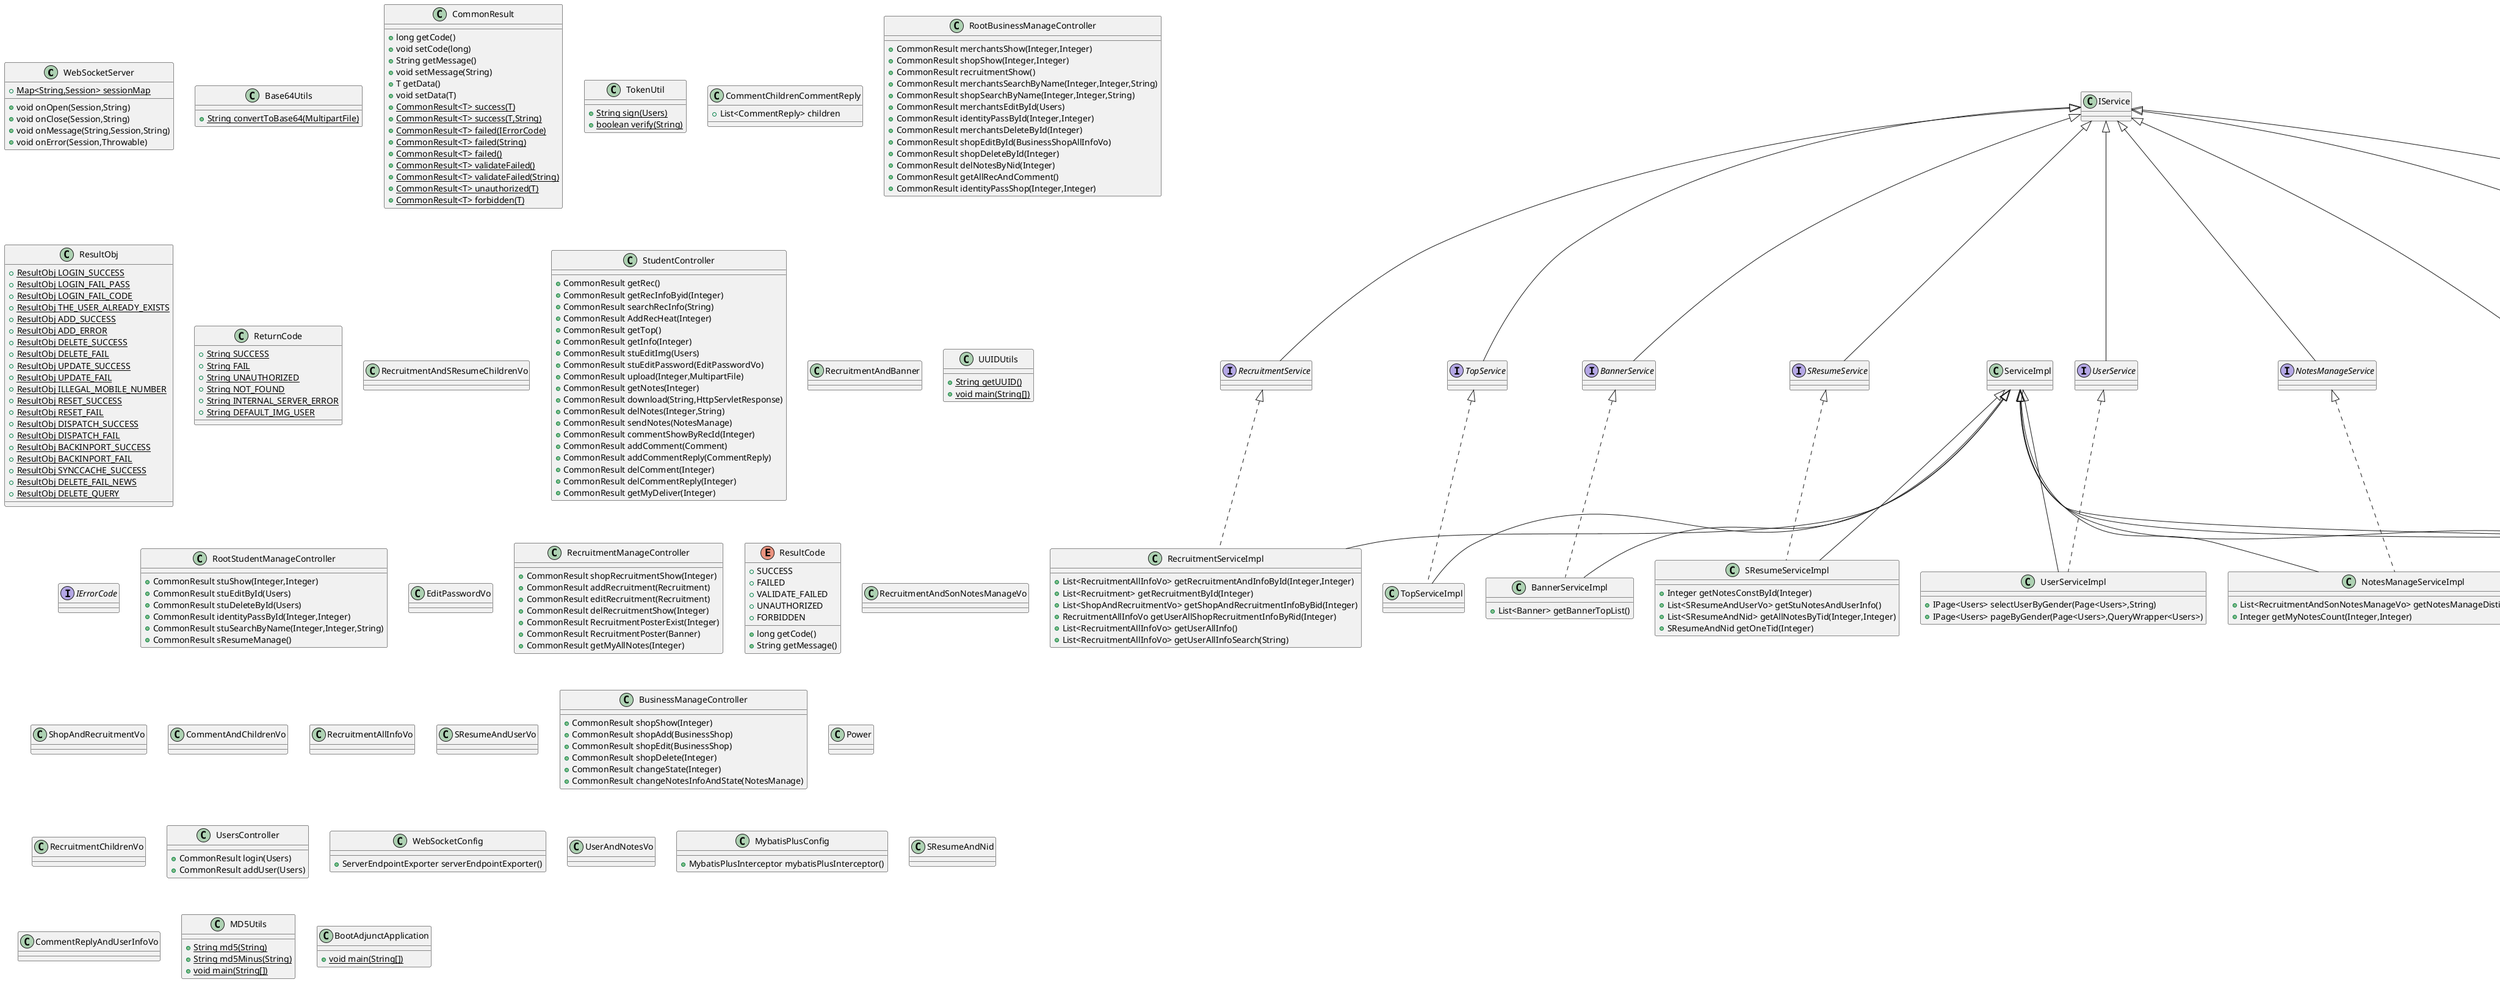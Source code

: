 @startuml
class WebSocketServer {
+ {static} Map<String,Session> sessionMap
+ void onOpen(Session,String)
+ void onClose(Session,String)
+ void onMessage(String,Session,String)
+ void onError(Session,Throwable)
}


class Base64Utils {
+ {static} String convertToBase64(MultipartFile)
}

class CommonResult {
+ long getCode()
+ void setCode(long)
+ String getMessage()
+ void setMessage(String)
+ T getData()
+ void setData(T)
+ {static} CommonResult<T> success(T)
+ {static} CommonResult<T> success(T,String)
+ {static} CommonResult<T> failed(IErrorCode)
+ {static} CommonResult<T> failed(String)
+ {static} CommonResult<T> failed()
+ {static} CommonResult<T> validateFailed()
+ {static} CommonResult<T> validateFailed(String)
+ {static} CommonResult<T> unauthorized(T)
+ {static} CommonResult<T> forbidden(T)
}

class TokenUtil {
+ {static} String sign(Users)
+ {static} boolean verify(String)
}

interface BannerService {
}
class CommentChildrenCommentReply {
+ List<CommentReply> children
}

class RootBusinessManageController {
+ CommonResult merchantsShow(Integer,Integer)
+ CommonResult shopShow(Integer,Integer)
+ CommonResult recruitmentShow()
+ CommonResult merchantsSearchByName(Integer,Integer,String)
+ CommonResult shopSearchByName(Integer,Integer,String)
+ CommonResult merchantsEditById(Users)
+ CommonResult identityPassById(Integer,Integer)
+ CommonResult merchantsDeleteById(Integer)
+ CommonResult shopEditById(BusinessShopAllInfoVo)
+ CommonResult shopDeleteById(Integer)
+ CommonResult delNotesByNid(Integer)
+ CommonResult getAllRecAndComment()
+ CommonResult identityPassShop(Integer,Integer)
}

class ResultObj {
+ {static} ResultObj LOGIN_SUCCESS
+ {static} ResultObj LOGIN_FAIL_PASS
+ {static} ResultObj LOGIN_FAIL_CODE
+ {static} ResultObj THE_USER_ALREADY_EXISTS
+ {static} ResultObj ADD_SUCCESS
+ {static} ResultObj ADD_ERROR
+ {static} ResultObj DELETE_SUCCESS
+ {static} ResultObj DELETE_FAIL
+ {static} ResultObj UPDATE_SUCCESS
+ {static} ResultObj UPDATE_FAIL
+ {static} ResultObj ILLEGAL_MOBILE_NUMBER
+ {static} ResultObj RESET_SUCCESS
+ {static} ResultObj RESET_FAIL
+ {static} ResultObj DISPATCH_SUCCESS
+ {static} ResultObj DISPATCH_FAIL
+ {static} ResultObj BACKINPORT_SUCCESS
+ {static} ResultObj BACKINPORT_FAIL
+ {static} ResultObj SYNCCACHE_SUCCESS
+ {static} ResultObj DELETE_FAIL_NEWS
+ {static} ResultObj DELETE_QUERY
}

class TokenInterceptor {
+ boolean preHandle(HttpServletRequest,HttpServletResponse,Object)
}

class Recruitment {
}
class NotesManage {
}
class ReturnCode {
+ {static} String SUCCESS
+ {static} String FAIL
+ {static} String UNAUTHORIZED
+ {static} String NOT_FOUND
+ {static} String INTERNAL_SERVER_ERROR
+ {static} String DEFAULT_IMG_USER
}

class RecruitmentAndSResumeChildrenVo {
}
class BusinessShopAllInfoVo {
}
class StudentController {
+ CommonResult getRec()
+ CommonResult getRecInfoByid(Integer)
+ CommonResult searchRecInfo(String)
+ CommonResult AddRecHeat(Integer)
+ CommonResult getTop()
+ CommonResult getInfo(Integer)
+ CommonResult stuEditImg(Users)
+ CommonResult stuEditPassword(EditPasswordVo)
+ CommonResult upload(Integer,MultipartFile)
+ CommonResult getNotes(Integer)
+ CommonResult download(String,HttpServletResponse)
+ CommonResult delNotes(Integer,String)
+ CommonResult sendNotes(NotesManage)
+ CommonResult commentShowByRecId(Integer)
+ CommonResult addComment(Comment)
+ CommonResult addCommentReply(CommentReply)
+ CommonResult delComment(Integer)
+ CommonResult delCommentReply(Integer)
+ CommonResult getMyDeliver(Integer)
}

class RecruitmentAndBanner {
}
interface SResumeService {
}
interface NotesManageMapper {
}
class UUIDUtils {
+ {static} String getUUID()
+ {static} void main(String[])
}

class RecruitmentServiceImpl {
+ List<RecruitmentAllInfoVo> getRecruitmentAndInfoById(Integer,Integer)
+ List<Recruitment> getRecruitmentById(Integer)
+ List<ShopAndRecruitmentVo> getShopAndRecruitmentInfoByBid(Integer)
+ RecruitmentAllInfoVo getUserAllShopRecruitmentInfoByRid(Integer)
+ List<RecruitmentAllInfoVo> getUserAllInfo()
+ List<RecruitmentAllInfoVo> getUserAllInfoSearch(String)
}

class NotesManageServiceImpl {
+ List<RecruitmentAndSonNotesManageVo> getNotesManageDistinctBossId(Integer)
+ Integer getMyNotesCount(Integer,Integer)
}

class Comment {
}
class PowerServiceImpl {
}
interface IErrorCode {
}
class RootStudentManageController {
+ CommonResult stuShow(Integer,Integer)
+ CommonResult stuEditById(Users)
+ CommonResult stuDeleteById(Users)
+ CommonResult identityPassById(Integer,Integer)
+ CommonResult stuSearchByName(Integer,Integer,String)
+ CommonResult sResumeManage()
}

class CommentReplyServiceImpl {
}
class WebConfiguration {
+ void addCorsMappings(CorsRegistry)
+ void configureAsyncSupport(AsyncSupportConfigurer)
+ void addInterceptors(InterceptorRegistry)
}

class EditPasswordVo {
}
class RecruitmentManageController {
+ CommonResult shopRecruitmentShow(Integer)
+ CommonResult addRecruitment(Recruitment)
+ CommonResult editRecruitment(Recruitment)
+ CommonResult delRecruitmentShow(Integer)
+ CommonResult RecruitmentPosterExist(Integer)
+ CommonResult RecruitmentPoster(Banner)
+ CommonResult getMyAllNotes(Integer)
}

class TopServiceImpl {
}
interface RecruitmentMapper {
}
enum ResultCode {
+  SUCCESS
+  FAILED
+  VALIDATE_FAILED
+  UNAUTHORIZED
+  FORBIDDEN
+ long getCode()
+ String getMessage()
}


interface UserService {
}
class RecruitmentAndSonNotesManageVo {
}
interface TopMapper {
}
class ShopAndRecruitmentVo {
}
interface CommentService {
}
class UserServiceImpl {
+ IPage<Users> selectUserByGender(Page<Users>,String)
+ IPage<Users> pageByGender(Page<Users>,QueryWrapper<Users>)
}

class OutputObject {
+ String toString()
}

class CommentAndChildrenVo {
}
class CommentServiceImpl {
+ List<CommentAndChildrenVo> getCommentByRid(Integer)
+ List<CommentReplyAndUserInfoVo> getCommentReplyByCid(Integer)
+ List<CommentChildrenCommentReply> getAllCommentAndReply()
}

class RecruitmentAllInfoVo {
}
class SResumeAndUserVo {
}
interface BusinessShopService {
}
class BusinessShop {
}
interface RecruitmentService {
}
class Top {
}
interface CommentReplyMapper {
}
class BusinessManageController {
+ CommonResult shopShow(Integer)
+ CommonResult shopAdd(BusinessShop)
+ CommonResult shopEdit(BusinessShop)
+ CommonResult shopDelete(Integer)
+ CommonResult changeState(Integer)
+ CommonResult changeNotesInfoAndState(NotesManage)
}

class BusinessShopServiceImpl {
+ List<BusinessShopAllInfoVo> getBusinessShopInfoById(Integer)
+ IPage<BusinessShopAllInfoVo> getBusinessShopInfoByLikeName(Page<BusinessShopAllInfoVo>,String)
+ IPage<BusinessShopAllInfoVo> getBusinessShopIdentity(Page<BusinessShopAllInfoVo>,QueryWrapper<BusinessShopAllInfoVo>)
+ IPage<BusinessShopAllInfoVo> getBusinessShopInfo(Page<BusinessShopAllInfoVo>)
}

class SResume {
}
interface CommentMapper {
}
interface BannerMapper {
}
interface SResumeMapper {
}
class Power {
}
class Banner {
}
class RecruitmentChildrenVo {
}
class UsersController {
+ CommonResult login(Users)
+ CommonResult addUser(Users)
}

class WebSocketConfig {
+ ServerEndpointExporter serverEndpointExporter()
}

class UserAndNotesVo {
}
class CommentReply {
}
interface TopService {
}
interface NotesManageService {
}
class MybatisPlusConfig {
+ MybatisPlusInterceptor mybatisPlusInterceptor()
}

interface UserMapper {
}
class SResumeAndNid {
}
interface PowerService {
}
interface BusinessShopMapper {
}
class CommentReplyAndUserInfoVo {
}
interface CommentReplyService {
}
class BannerServiceImpl {
+ List<Banner> getBannerTopList()
}

class MD5Utils {
+ {static} String md5(String)
+ {static} String md5Minus(String)
+ {static} void main(String[])
}

class Users {
}
class BootAdjunctApplication {
+ {static} void main(String[])
}

class SResumeServiceImpl {
+ Integer getNotesConstById(Integer)
+ List<SResumeAndUserVo> getStuNotesAndUserInfo()
+ List<SResumeAndNid> getAllNotesByTid(Integer,Integer)
+ SResumeAndNid getOneTid(Integer)
}



IService <|-- BannerService
HandlerInterceptor <|.. TokenInterceptor
Serializable <|.. Recruitment
Serializable <|.. NotesManage
Serializable <|.. BusinessShopAllInfoVo
IService <|-- SResumeService
BaseMapper <|-- NotesManageMapper
RecruitmentService <|.. RecruitmentServiceImpl
ServiceImpl <|-- RecruitmentServiceImpl
NotesManageService <|.. NotesManageServiceImpl
ServiceImpl <|-- NotesManageServiceImpl
Serializable <|.. Comment
PowerService <|.. PowerServiceImpl
CommentReplyService <|.. CommentReplyServiceImpl
ServiceImpl <|-- CommentReplyServiceImpl
WebMvcConfigurer <|.. WebConfiguration
TopService <|.. TopServiceImpl
ServiceImpl <|-- TopServiceImpl
BaseMapper <|-- RecruitmentMapper
IService <|-- UserService
BaseMapper <|-- TopMapper
IService <|-- CommentService
UserService <|.. UserServiceImpl
ServiceImpl <|-- UserServiceImpl
Serializable <|.. OutputObject
CommentService <|.. CommentServiceImpl
ServiceImpl <|-- CommentServiceImpl
IService <|-- BusinessShopService
Serializable <|.. BusinessShop
IService <|-- RecruitmentService
Serializable <|.. Top
BaseMapper <|-- CommentReplyMapper
BusinessShopService <|.. BusinessShopServiceImpl
ServiceImpl <|-- BusinessShopServiceImpl
Serializable <|.. SResume
BaseMapper <|-- CommentMapper
BaseMapper <|-- BannerMapper
BaseMapper <|-- SResumeMapper
Serializable <|.. Banner
Serializable <|.. CommentReply
IService <|-- TopService
IService <|-- NotesManageService
BaseMapper <|-- UserMapper
BaseMapper <|-- BusinessShopMapper
IService <|-- CommentReplyService
BannerService <|.. BannerServiceImpl
ServiceImpl <|-- BannerServiceImpl
Serializable <|.. Users
SResumeService <|.. SResumeServiceImpl
ServiceImpl <|-- SResumeServiceImpl
@enduml